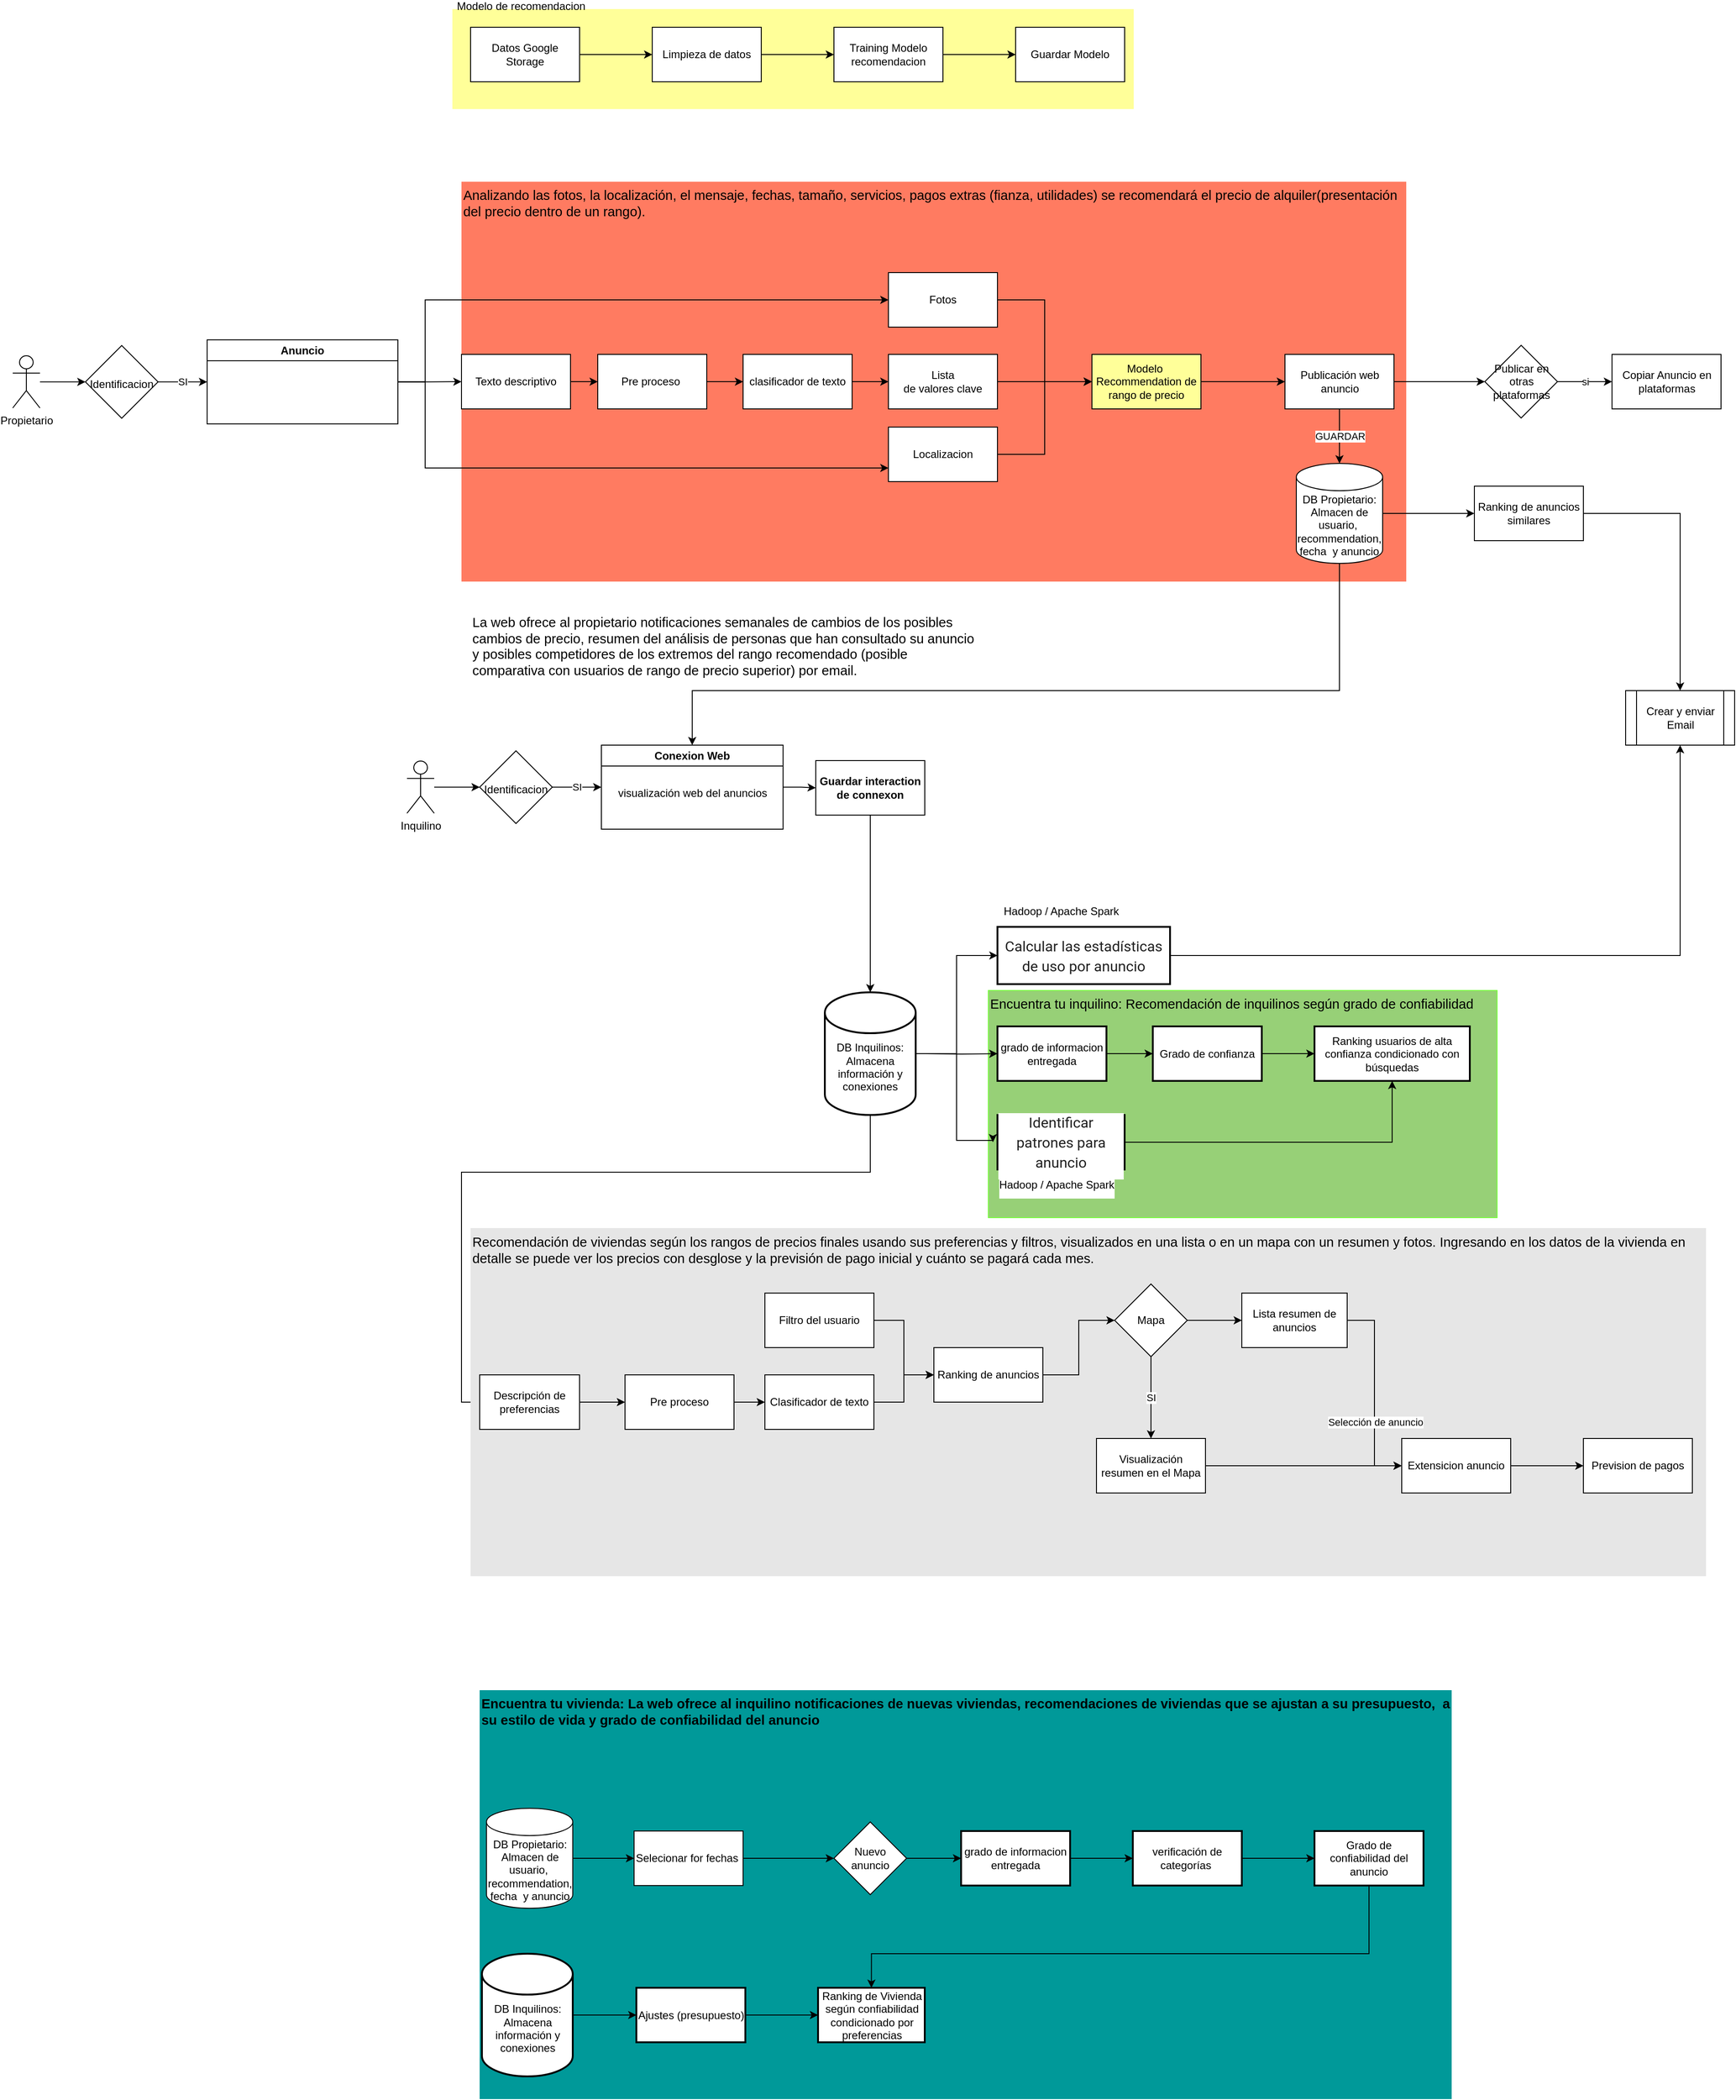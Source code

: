 <mxfile version="21.0.1" type="device"><diagram name="Página-1" id="zmsYQCtPYb3hmc1a7qE1"><mxGraphModel dx="2117" dy="2887" grid="1" gridSize="10" guides="1" tooltips="1" connect="1" arrows="1" fold="1" page="1" pageScale="1" pageWidth="827" pageHeight="1169" math="0" shadow="0"><root><mxCell id="0"/><mxCell id="1" parent="0"/><mxCell id="LyCH24pGIhQT-qo6G8IZ-169" value="Modelo de recomendacion" style="text;html=1;strokeColor=none;fillColor=#FFFF99;spacing=5;spacingTop=-20;whiteSpace=wrap;overflow=hidden;rounded=0;" vertex="1" parent="1"><mxGeometry x="70" y="-1340" width="750" height="110" as="geometry"/></mxCell><mxCell id="LyCH24pGIhQT-qo6G8IZ-71" value="" style="edgeStyle=orthogonalEdgeStyle;rounded=0;orthogonalLoop=1;jettySize=auto;html=1;" edge="1" parent="1" source="LyCH24pGIhQT-qo6G8IZ-1" target="LyCH24pGIhQT-qo6G8IZ-70"><mxGeometry relative="1" as="geometry"/></mxCell><mxCell id="LyCH24pGIhQT-qo6G8IZ-1" value="Inquilino" style="shape=umlActor;verticalLabelPosition=bottom;verticalAlign=top;html=1;outlineConnect=0;" vertex="1" parent="1"><mxGeometry x="20" y="-512.5" width="30" height="57.5" as="geometry"/></mxCell><mxCell id="LyCH24pGIhQT-qo6G8IZ-79" style="edgeStyle=orthogonalEdgeStyle;rounded=0;orthogonalLoop=1;jettySize=auto;html=1;entryX=0;entryY=0.5;entryDx=0;entryDy=0;" edge="1" parent="1" source="LyCH24pGIhQT-qo6G8IZ-2" target="LyCH24pGIhQT-qo6G8IZ-74"><mxGeometry relative="1" as="geometry"/></mxCell><mxCell id="LyCH24pGIhQT-qo6G8IZ-2" value="Conexion Web" style="swimlane;whiteSpace=wrap;html=1;" vertex="1" parent="1"><mxGeometry x="234" y="-530" width="200" height="92.5" as="geometry"/></mxCell><mxCell id="LyCH24pGIhQT-qo6G8IZ-3" value="visualización web del anuncios" style="text;html=1;align=center;verticalAlign=middle;resizable=0;points=[];autosize=1;strokeColor=none;fillColor=none;" vertex="1" parent="LyCH24pGIhQT-qo6G8IZ-2"><mxGeometry x="5" y="37.5" width="190" height="30" as="geometry"/></mxCell><mxCell id="LyCH24pGIhQT-qo6G8IZ-47" style="edgeStyle=orthogonalEdgeStyle;rounded=0;orthogonalLoop=1;jettySize=auto;html=1;entryX=0.5;entryY=1;entryDx=0;entryDy=0;" edge="1" parent="1" source="LyCH24pGIhQT-qo6G8IZ-8" target="LyCH24pGIhQT-qo6G8IZ-45"><mxGeometry relative="1" as="geometry"/></mxCell><mxCell id="LyCH24pGIhQT-qo6G8IZ-8" value="&lt;p style=&quot;border-color: var(--border-color); line-height: 1.38; background-color: rgb(255, 255, 255); margin-top: 6pt; margin-bottom: 0pt; padding: 0pt 0pt 5pt;&quot; dir=&quot;ltr&quot;&gt;&lt;span style=&quot;border-color: var(--border-color); font-size: 12pt; font-family: Roboto, sans-serif; color: rgb(33, 33, 33); background-color: transparent; font-variant-numeric: normal; font-variant-east-asian: normal; vertical-align: baseline;&quot;&gt;Calcular las estadísticas de uso por&amp;nbsp;&lt;/span&gt;&lt;span style=&quot;border-color: var(--border-color); background-color: transparent; color: rgb(33, 33, 33); font-family: Roboto, sans-serif; font-size: 12pt;&quot;&gt;anuncio&lt;/span&gt;&lt;br&gt;&lt;/p&gt;" style="whiteSpace=wrap;html=1;strokeWidth=2;" vertex="1" parent="1"><mxGeometry x="670" y="-330" width="190" height="63" as="geometry"/></mxCell><mxCell id="LyCH24pGIhQT-qo6G8IZ-10" value="&lt;p style=&quot;border-color: var(--border-color); line-height: 1.38; background-color: rgb(255, 255, 255); margin-top: 6pt; margin-bottom: 0pt; padding: 0pt 0pt 5pt;&quot; dir=&quot;ltr&quot;&gt;Hadoop / Apache Spark&lt;/p&gt;" style="text;whiteSpace=wrap;html=1;" vertex="1" parent="1"><mxGeometry x="675" y="-370" width="130" height="30" as="geometry"/></mxCell><mxCell id="LyCH24pGIhQT-qo6G8IZ-12" value="&lt;b id=&quot;docs-internal-guid-c45d3de4-7fff-0f8d-44d1-51d0de10156e&quot; style=&quot;font-weight:normal;&quot;&gt;&lt;span style=&quot;font-size: 11pt; font-family: Arial; color: rgb(0, 0, 0); background-color: transparent; font-weight: 400; font-style: normal; font-variant: normal; text-decoration: none; vertical-align: baseline;&quot;&gt;Analizando las fotos, la localización, el mensaje, fechas, tamaño, servicios, pagos extras (fianza, utilidades) se recomendará el precio de alquiler(presentación del precio dentro de un rango). &lt;/span&gt;&lt;/b&gt;" style="text;whiteSpace=wrap;html=1;fillColor=#FF7B61;" vertex="1" parent="1"><mxGeometry x="80" y="-1150" width="1040" height="440" as="geometry"/></mxCell><mxCell id="LyCH24pGIhQT-qo6G8IZ-24" style="edgeStyle=orthogonalEdgeStyle;rounded=0;orthogonalLoop=1;jettySize=auto;html=1;exitX=1;exitY=0.5;exitDx=0;exitDy=0;entryX=0;entryY=0.5;entryDx=0;entryDy=0;" edge="1" parent="1" source="LyCH24pGIhQT-qo6G8IZ-13" target="LyCH24pGIhQT-qo6G8IZ-14"><mxGeometry relative="1" as="geometry"/></mxCell><mxCell id="LyCH24pGIhQT-qo6G8IZ-13" value="Fotos" style="rounded=0;whiteSpace=wrap;html=1;" vertex="1" parent="1"><mxGeometry x="550" y="-1050" width="120" height="60" as="geometry"/></mxCell><mxCell id="LyCH24pGIhQT-qo6G8IZ-36" value="" style="edgeStyle=orthogonalEdgeStyle;rounded=0;orthogonalLoop=1;jettySize=auto;html=1;" edge="1" parent="1" source="LyCH24pGIhQT-qo6G8IZ-14" target="LyCH24pGIhQT-qo6G8IZ-35"><mxGeometry relative="1" as="geometry"/></mxCell><mxCell id="LyCH24pGIhQT-qo6G8IZ-14" value="Modelo&amp;nbsp; Recommendation de rango de precio" style="whiteSpace=wrap;html=1;rounded=0;fillColor=#FFFF99;" vertex="1" parent="1"><mxGeometry x="774" y="-960" width="120" height="60" as="geometry"/></mxCell><mxCell id="LyCH24pGIhQT-qo6G8IZ-25" style="edgeStyle=orthogonalEdgeStyle;rounded=0;orthogonalLoop=1;jettySize=auto;html=1;exitX=1;exitY=0.5;exitDx=0;exitDy=0;entryX=0;entryY=0.5;entryDx=0;entryDy=0;" edge="1" parent="1" source="LyCH24pGIhQT-qo6G8IZ-16" target="LyCH24pGIhQT-qo6G8IZ-14"><mxGeometry relative="1" as="geometry"/></mxCell><mxCell id="LyCH24pGIhQT-qo6G8IZ-16" value="Localizacion" style="rounded=0;whiteSpace=wrap;html=1;" vertex="1" parent="1"><mxGeometry x="550" y="-880" width="120" height="60" as="geometry"/></mxCell><mxCell id="LyCH24pGIhQT-qo6G8IZ-18" style="edgeStyle=orthogonalEdgeStyle;rounded=0;orthogonalLoop=1;jettySize=auto;html=1;exitX=1;exitY=0.5;exitDx=0;exitDy=0;entryX=0;entryY=0.5;entryDx=0;entryDy=0;" edge="1" parent="1" source="LyCH24pGIhQT-qo6G8IZ-17" target="LyCH24pGIhQT-qo6G8IZ-14"><mxGeometry relative="1" as="geometry"/></mxCell><mxCell id="LyCH24pGIhQT-qo6G8IZ-17" value="Lista &lt;br&gt;de valores clave" style="rounded=0;whiteSpace=wrap;html=1;" vertex="1" parent="1"><mxGeometry x="550" y="-960" width="120" height="60" as="geometry"/></mxCell><mxCell id="LyCH24pGIhQT-qo6G8IZ-29" style="edgeStyle=orthogonalEdgeStyle;rounded=0;orthogonalLoop=1;jettySize=auto;html=1;entryX=0;entryY=0.5;entryDx=0;entryDy=0;" edge="1" parent="1" source="LyCH24pGIhQT-qo6G8IZ-26" target="LyCH24pGIhQT-qo6G8IZ-17"><mxGeometry relative="1" as="geometry"/></mxCell><mxCell id="LyCH24pGIhQT-qo6G8IZ-26" value="clasificador de texto" style="rounded=0;whiteSpace=wrap;html=1;" vertex="1" parent="1"><mxGeometry x="390" y="-960" width="120" height="60" as="geometry"/></mxCell><mxCell id="LyCH24pGIhQT-qo6G8IZ-30" style="edgeStyle=orthogonalEdgeStyle;rounded=0;orthogonalLoop=1;jettySize=auto;html=1;exitX=1;exitY=0.5;exitDx=0;exitDy=0;" edge="1" parent="1" source="LyCH24pGIhQT-qo6G8IZ-27" target="LyCH24pGIhQT-qo6G8IZ-26"><mxGeometry relative="1" as="geometry"/></mxCell><mxCell id="LyCH24pGIhQT-qo6G8IZ-27" value="Pre proceso&amp;nbsp;" style="rounded=0;whiteSpace=wrap;html=1;" vertex="1" parent="1"><mxGeometry x="230" y="-960" width="120" height="60" as="geometry"/></mxCell><mxCell id="LyCH24pGIhQT-qo6G8IZ-31" style="edgeStyle=orthogonalEdgeStyle;rounded=0;orthogonalLoop=1;jettySize=auto;html=1;exitX=1;exitY=0.5;exitDx=0;exitDy=0;entryX=0;entryY=0.5;entryDx=0;entryDy=0;" edge="1" parent="1" source="LyCH24pGIhQT-qo6G8IZ-28" target="LyCH24pGIhQT-qo6G8IZ-27"><mxGeometry relative="1" as="geometry"/></mxCell><mxCell id="LyCH24pGIhQT-qo6G8IZ-28" value="Texto descriptivo" style="rounded=0;whiteSpace=wrap;html=1;" vertex="1" parent="1"><mxGeometry x="80" y="-960" width="120" height="60" as="geometry"/></mxCell><mxCell id="LyCH24pGIhQT-qo6G8IZ-44" value="" style="edgeStyle=orthogonalEdgeStyle;rounded=0;orthogonalLoop=1;jettySize=auto;html=1;" edge="1" parent="1" source="LyCH24pGIhQT-qo6G8IZ-34" target="LyCH24pGIhQT-qo6G8IZ-43"><mxGeometry relative="1" as="geometry"/></mxCell><mxCell id="LyCH24pGIhQT-qo6G8IZ-97" style="edgeStyle=orthogonalEdgeStyle;rounded=0;orthogonalLoop=1;jettySize=auto;html=1;entryX=0.5;entryY=0;entryDx=0;entryDy=0;" edge="1" parent="1" source="LyCH24pGIhQT-qo6G8IZ-34" target="LyCH24pGIhQT-qo6G8IZ-2"><mxGeometry relative="1" as="geometry"><Array as="points"><mxPoint x="1047" y="-590"/><mxPoint x="334" y="-590"/></Array></mxGeometry></mxCell><mxCell id="LyCH24pGIhQT-qo6G8IZ-34" value="DB Propietario:&lt;br&gt;Almacen de usuario,&amp;nbsp; recommendation, fecha&amp;nbsp; y anuncio" style="shape=cylinder3;whiteSpace=wrap;html=1;boundedLbl=1;backgroundOutline=1;size=15;" vertex="1" parent="1"><mxGeometry x="999" y="-840" width="95" height="110" as="geometry"/></mxCell><mxCell id="LyCH24pGIhQT-qo6G8IZ-37" value="GUARDAR" style="edgeStyle=orthogonalEdgeStyle;rounded=0;orthogonalLoop=1;jettySize=auto;html=1;" edge="1" parent="1" source="LyCH24pGIhQT-qo6G8IZ-35" target="LyCH24pGIhQT-qo6G8IZ-34"><mxGeometry relative="1" as="geometry"/></mxCell><mxCell id="LyCH24pGIhQT-qo6G8IZ-65" value="" style="edgeStyle=orthogonalEdgeStyle;rounded=0;orthogonalLoop=1;jettySize=auto;html=1;" edge="1" parent="1" source="LyCH24pGIhQT-qo6G8IZ-35" target="LyCH24pGIhQT-qo6G8IZ-64"><mxGeometry relative="1" as="geometry"/></mxCell><mxCell id="LyCH24pGIhQT-qo6G8IZ-35" value="Publicación web anuncio" style="whiteSpace=wrap;html=1;rounded=0;" vertex="1" parent="1"><mxGeometry x="986.5" y="-960" width="120" height="60" as="geometry"/></mxCell><mxCell id="LyCH24pGIhQT-qo6G8IZ-38" value="&lt;b id=&quot;docs-internal-guid-3d02693d-7fff-8a18-82ba-ca2ac3505c04&quot; style=&quot;font-weight:normal;&quot;&gt;&lt;span style=&quot;font-size: 11pt; font-family: Arial; color: rgb(0, 0, 0); background-color: transparent; font-weight: 400; font-style: normal; font-variant: normal; text-decoration: none; vertical-align: baseline;&quot;&gt;La web ofrece al propietario notificaciones semanales de cambios de los posibles cambios de precio, resumen del análisis de personas que han consultado su anuncio y posibles competidores de los extremos del rango recomendado (posible comparativa con usuarios de rango de precio superior) por email. &lt;/span&gt;&lt;/b&gt;" style="text;whiteSpace=wrap;html=1;" vertex="1" parent="1"><mxGeometry x="90" y="-680" width="560" height="110" as="geometry"/></mxCell><mxCell id="LyCH24pGIhQT-qo6G8IZ-46" value="" style="edgeStyle=orthogonalEdgeStyle;rounded=0;orthogonalLoop=1;jettySize=auto;html=1;" edge="1" parent="1" source="LyCH24pGIhQT-qo6G8IZ-43" target="LyCH24pGIhQT-qo6G8IZ-45"><mxGeometry relative="1" as="geometry"/></mxCell><mxCell id="LyCH24pGIhQT-qo6G8IZ-43" value="Ranking de anuncios similares" style="whiteSpace=wrap;html=1;" vertex="1" parent="1"><mxGeometry x="1195" y="-815" width="120" height="60" as="geometry"/></mxCell><mxCell id="LyCH24pGIhQT-qo6G8IZ-45" value="Crear y enviar Email" style="shape=process;whiteSpace=wrap;html=1;backgroundOutline=1;" vertex="1" parent="1"><mxGeometry x="1361.5" y="-590" width="120" height="60" as="geometry"/></mxCell><mxCell id="LyCH24pGIhQT-qo6G8IZ-49" value="&lt;b id=&quot;docs-internal-guid-24e8b343-7fff-d042-f1b2-3430c4bf978d&quot; style=&quot;font-weight:normal;&quot;&gt;&lt;span style=&quot;font-size: 11pt; font-family: Arial; color: rgb(0, 0, 0); background-color: transparent; font-weight: 400; font-style: normal; font-variant: normal; text-decoration: none; vertical-align: baseline;&quot;&gt;Encuentra tu inquilino: Recomendación de inquilinos según grado de confiabilidad&lt;/span&gt;&lt;/b&gt;" style="text;whiteSpace=wrap;html=1;strokeColor=#77FF3D;fillColor=#97D077;" vertex="1" parent="1"><mxGeometry x="660" y="-260" width="560" height="250" as="geometry"/></mxCell><mxCell id="LyCH24pGIhQT-qo6G8IZ-52" value="" style="edgeStyle=orthogonalEdgeStyle;rounded=0;orthogonalLoop=1;jettySize=auto;html=1;" edge="1" parent="1" target="LyCH24pGIhQT-qo6G8IZ-51"><mxGeometry relative="1" as="geometry"><mxPoint x="590" y="-190.5" as="sourcePoint"/></mxGeometry></mxCell><mxCell id="LyCH24pGIhQT-qo6G8IZ-86" style="edgeStyle=orthogonalEdgeStyle;rounded=0;orthogonalLoop=1;jettySize=auto;html=1;entryX=0;entryY=0.5;entryDx=0;entryDy=0;" edge="1" parent="1"><mxGeometry relative="1" as="geometry"><mxPoint x="575" y="-190.5" as="sourcePoint"/><mxPoint x="665" y="-93" as="targetPoint"/><Array as="points"><mxPoint x="625" y="-190"/><mxPoint x="625" y="-95"/><mxPoint x="665" y="-95"/></Array></mxGeometry></mxCell><mxCell id="LyCH24pGIhQT-qo6G8IZ-88" style="edgeStyle=orthogonalEdgeStyle;rounded=0;orthogonalLoop=1;jettySize=auto;html=1;exitX=1;exitY=0.5;exitDx=0;exitDy=0;exitPerimeter=0;entryX=0;entryY=0.5;entryDx=0;entryDy=0;" edge="1" parent="1" source="LyCH24pGIhQT-qo6G8IZ-50" target="LyCH24pGIhQT-qo6G8IZ-8"><mxGeometry relative="1" as="geometry"/></mxCell><mxCell id="LyCH24pGIhQT-qo6G8IZ-118" style="edgeStyle=orthogonalEdgeStyle;rounded=0;orthogonalLoop=1;jettySize=auto;html=1;exitX=0.5;exitY=1;exitDx=0;exitDy=0;exitPerimeter=0;entryX=0;entryY=0.5;entryDx=0;entryDy=0;" edge="1" parent="1" target="LyCH24pGIhQT-qo6G8IZ-105"><mxGeometry relative="1" as="geometry"><mxPoint x="530" y="-410" as="sourcePoint"/><Array as="points"><mxPoint x="530" y="-60"/><mxPoint x="80" y="-60"/><mxPoint x="80" y="193"/></Array></mxGeometry></mxCell><mxCell id="LyCH24pGIhQT-qo6G8IZ-50" value="&lt;br&gt;&lt;br&gt;DB Inquilinos: Almacena información y conexiones" style="strokeWidth=2;html=1;shape=mxgraph.flowchart.database;whiteSpace=wrap;" vertex="1" parent="1"><mxGeometry x="480" y="-258" width="100" height="135" as="geometry"/></mxCell><mxCell id="LyCH24pGIhQT-qo6G8IZ-155" style="edgeStyle=orthogonalEdgeStyle;rounded=0;orthogonalLoop=1;jettySize=auto;html=1;" edge="1" parent="1" source="LyCH24pGIhQT-qo6G8IZ-51" target="LyCH24pGIhQT-qo6G8IZ-62"><mxGeometry relative="1" as="geometry"/></mxCell><mxCell id="LyCH24pGIhQT-qo6G8IZ-51" value="grado de informacion entregada" style="whiteSpace=wrap;html=1;strokeWidth=2;" vertex="1" parent="1"><mxGeometry x="670" y="-220.5" width="120" height="60" as="geometry"/></mxCell><mxCell id="LyCH24pGIhQT-qo6G8IZ-54" value="Ranking usuarios de alta confianza condicionado con búsquedas" style="whiteSpace=wrap;html=1;strokeWidth=2;" vertex="1" parent="1"><mxGeometry x="1019" y="-220.5" width="171" height="60" as="geometry"/></mxCell><mxCell id="LyCH24pGIhQT-qo6G8IZ-157" style="edgeStyle=orthogonalEdgeStyle;rounded=0;orthogonalLoop=1;jettySize=auto;html=1;exitX=1;exitY=0.5;exitDx=0;exitDy=0;entryX=0.5;entryY=1;entryDx=0;entryDy=0;" edge="1" parent="1" source="LyCH24pGIhQT-qo6G8IZ-56" target="LyCH24pGIhQT-qo6G8IZ-54"><mxGeometry relative="1" as="geometry"/></mxCell><mxCell id="LyCH24pGIhQT-qo6G8IZ-56" value="&lt;p style=&quot;border-color: var(--border-color); line-height: 1.38; background-color: rgb(255, 255, 255); margin-top: 6pt; margin-bottom: 0pt; padding: 0pt 0pt 5pt;&quot; dir=&quot;ltr&quot;&gt;&lt;span style=&quot;border-color: var(--border-color); background-color: transparent; color: rgb(33, 33, 33); font-family: Roboto, sans-serif; font-size: 12pt;&quot;&gt;Identificar patrones para anuncio&lt;/span&gt;&lt;br&gt;&lt;/p&gt;" style="whiteSpace=wrap;html=1;strokeWidth=2;" vertex="1" parent="1"><mxGeometry x="670" y="-123" width="140" height="60" as="geometry"/></mxCell><mxCell id="LyCH24pGIhQT-qo6G8IZ-156" style="edgeStyle=orthogonalEdgeStyle;rounded=0;orthogonalLoop=1;jettySize=auto;html=1;exitX=1;exitY=0.5;exitDx=0;exitDy=0;" edge="1" parent="1" source="LyCH24pGIhQT-qo6G8IZ-62" target="LyCH24pGIhQT-qo6G8IZ-54"><mxGeometry relative="1" as="geometry"/></mxCell><mxCell id="LyCH24pGIhQT-qo6G8IZ-62" value="Grado de confianza" style="whiteSpace=wrap;html=1;strokeWidth=2;" vertex="1" parent="1"><mxGeometry x="841" y="-220.5" width="120" height="60" as="geometry"/></mxCell><mxCell id="LyCH24pGIhQT-qo6G8IZ-67" value="si" style="edgeStyle=orthogonalEdgeStyle;rounded=0;orthogonalLoop=1;jettySize=auto;html=1;" edge="1" parent="1" source="LyCH24pGIhQT-qo6G8IZ-64" target="LyCH24pGIhQT-qo6G8IZ-66"><mxGeometry relative="1" as="geometry"/></mxCell><mxCell id="LyCH24pGIhQT-qo6G8IZ-64" value="Publicar en otras plataformas" style="rhombus;whiteSpace=wrap;html=1;rounded=0;" vertex="1" parent="1"><mxGeometry x="1206.5" y="-970" width="80" height="80" as="geometry"/></mxCell><mxCell id="LyCH24pGIhQT-qo6G8IZ-66" value="Copiar Anuncio en plataformas" style="whiteSpace=wrap;html=1;rounded=0;" vertex="1" parent="1"><mxGeometry x="1346.5" y="-960" width="120" height="60" as="geometry"/></mxCell><mxCell id="LyCH24pGIhQT-qo6G8IZ-73" value="SI" style="edgeStyle=orthogonalEdgeStyle;rounded=0;orthogonalLoop=1;jettySize=auto;html=1;exitX=1;exitY=0.5;exitDx=0;exitDy=0;entryX=0;entryY=0.5;entryDx=0;entryDy=0;" edge="1" parent="1" source="LyCH24pGIhQT-qo6G8IZ-70" target="LyCH24pGIhQT-qo6G8IZ-2"><mxGeometry relative="1" as="geometry"/></mxCell><mxCell id="LyCH24pGIhQT-qo6G8IZ-70" value="&lt;br&gt;&lt;br&gt;Identificacion" style="rhombus;whiteSpace=wrap;html=1;verticalAlign=top;" vertex="1" parent="1"><mxGeometry x="100" y="-523.75" width="80" height="80" as="geometry"/></mxCell><mxCell id="LyCH24pGIhQT-qo6G8IZ-82" style="edgeStyle=orthogonalEdgeStyle;rounded=0;orthogonalLoop=1;jettySize=auto;html=1;entryX=0.5;entryY=0;entryDx=0;entryDy=0;entryPerimeter=0;" edge="1" parent="1" source="LyCH24pGIhQT-qo6G8IZ-74" target="LyCH24pGIhQT-qo6G8IZ-50"><mxGeometry relative="1" as="geometry"/></mxCell><mxCell id="LyCH24pGIhQT-qo6G8IZ-74" value="Guardar interaction de connexon" style="whiteSpace=wrap;html=1;fontStyle=1;startSize=23;" vertex="1" parent="1"><mxGeometry x="470" y="-513" width="120" height="60" as="geometry"/></mxCell><mxCell id="LyCH24pGIhQT-qo6G8IZ-90" value="&lt;p style=&quot;border-color: var(--border-color); line-height: 1.38; background-color: rgb(255, 255, 255); margin-top: 6pt; margin-bottom: 0pt; padding: 0pt 0pt 5pt;&quot; dir=&quot;ltr&quot;&gt;Hadoop / Apache Spark&lt;/p&gt;" style="text;whiteSpace=wrap;html=1;" vertex="1" parent="1"><mxGeometry x="670" y="-69" width="130" height="30" as="geometry"/></mxCell><mxCell id="LyCH24pGIhQT-qo6G8IZ-92" value="&lt;b id=&quot;docs-internal-guid-47d193ed-7fff-2908-2c2e-17dcf37c95c1&quot; style=&quot;font-weight:normal;&quot;&gt;&lt;span style=&quot;font-size: 11pt; font-family: Arial; color: rgb(0, 0, 0); background-color: transparent; font-weight: 400; font-style: normal; font-variant: normal; text-decoration: none; vertical-align: baseline;&quot;&gt;Recomendación de viviendas según los rangos de precios finales usando sus preferencias y filtros, visualizados en una lista o en un mapa con un resumen y fotos. Ingresando en los datos de la vivienda en detalle se puede ver los precios con desglose y la previsión de pago inicial y cuánto se pagará cada mes.&lt;/span&gt;&lt;/b&gt;" style="text;whiteSpace=wrap;html=1;fillColor=#E6E6E6;" vertex="1" parent="1"><mxGeometry x="90" y="1.5" width="1360" height="383" as="geometry"/></mxCell><mxCell id="LyCH24pGIhQT-qo6G8IZ-123" value="" style="edgeStyle=orthogonalEdgeStyle;rounded=0;orthogonalLoop=1;jettySize=auto;html=1;" edge="1" parent="1" source="LyCH24pGIhQT-qo6G8IZ-102" target="LyCH24pGIhQT-qo6G8IZ-122"><mxGeometry relative="1" as="geometry"/></mxCell><mxCell id="LyCH24pGIhQT-qo6G8IZ-102" value="Filtro del usuario" style="whiteSpace=wrap;html=1;" vertex="1" parent="1"><mxGeometry x="414" y="73" width="120" height="60" as="geometry"/></mxCell><mxCell id="LyCH24pGIhQT-qo6G8IZ-124" style="edgeStyle=orthogonalEdgeStyle;rounded=0;orthogonalLoop=1;jettySize=auto;html=1;entryX=0;entryY=0.5;entryDx=0;entryDy=0;" edge="1" parent="1" source="LyCH24pGIhQT-qo6G8IZ-103" target="LyCH24pGIhQT-qo6G8IZ-122"><mxGeometry relative="1" as="geometry"/></mxCell><mxCell id="LyCH24pGIhQT-qo6G8IZ-103" value="Clasificador de texto" style="whiteSpace=wrap;html=1;" vertex="1" parent="1"><mxGeometry x="414" y="163" width="120" height="60" as="geometry"/></mxCell><mxCell id="LyCH24pGIhQT-qo6G8IZ-107" value="" style="edgeStyle=orthogonalEdgeStyle;rounded=0;orthogonalLoop=1;jettySize=auto;html=1;" edge="1" parent="1" source="LyCH24pGIhQT-qo6G8IZ-104" target="LyCH24pGIhQT-qo6G8IZ-103"><mxGeometry relative="1" as="geometry"/></mxCell><mxCell id="LyCH24pGIhQT-qo6G8IZ-104" value="Pre proceso" style="whiteSpace=wrap;html=1;" vertex="1" parent="1"><mxGeometry x="260" y="163" width="120" height="60" as="geometry"/></mxCell><mxCell id="LyCH24pGIhQT-qo6G8IZ-106" value="" style="edgeStyle=orthogonalEdgeStyle;rounded=0;orthogonalLoop=1;jettySize=auto;html=1;" edge="1" parent="1" source="LyCH24pGIhQT-qo6G8IZ-105" target="LyCH24pGIhQT-qo6G8IZ-104"><mxGeometry relative="1" as="geometry"/></mxCell><mxCell id="LyCH24pGIhQT-qo6G8IZ-105" value="Descripción de preferencias" style="whiteSpace=wrap;html=1;" vertex="1" parent="1"><mxGeometry x="100" y="163" width="110" height="60" as="geometry"/></mxCell><mxCell id="LyCH24pGIhQT-qo6G8IZ-114" value="" style="edgeStyle=orthogonalEdgeStyle;rounded=0;orthogonalLoop=1;jettySize=auto;html=1;" edge="1" parent="1" source="LyCH24pGIhQT-qo6G8IZ-111" target="LyCH24pGIhQT-qo6G8IZ-113"><mxGeometry relative="1" as="geometry"/></mxCell><mxCell id="LyCH24pGIhQT-qo6G8IZ-117" value="SI" style="edgeStyle=orthogonalEdgeStyle;rounded=0;orthogonalLoop=1;jettySize=auto;html=1;" edge="1" parent="1" source="LyCH24pGIhQT-qo6G8IZ-111" target="LyCH24pGIhQT-qo6G8IZ-116"><mxGeometry relative="1" as="geometry"/></mxCell><mxCell id="LyCH24pGIhQT-qo6G8IZ-111" value="Mapa" style="rhombus;whiteSpace=wrap;html=1;" vertex="1" parent="1"><mxGeometry x="799" y="63" width="80" height="80" as="geometry"/></mxCell><mxCell id="LyCH24pGIhQT-qo6G8IZ-121" style="edgeStyle=orthogonalEdgeStyle;rounded=0;orthogonalLoop=1;jettySize=auto;html=1;entryX=0;entryY=0.5;entryDx=0;entryDy=0;" edge="1" parent="1" source="LyCH24pGIhQT-qo6G8IZ-113" target="LyCH24pGIhQT-qo6G8IZ-119"><mxGeometry relative="1" as="geometry"/></mxCell><mxCell id="LyCH24pGIhQT-qo6G8IZ-126" value="Selección de anuncio" style="edgeLabel;html=1;align=center;verticalAlign=middle;resizable=0;points=[];" vertex="1" connectable="0" parent="LyCH24pGIhQT-qo6G8IZ-121"><mxGeometry x="0.293" y="1" relative="1" as="geometry"><mxPoint as="offset"/></mxGeometry></mxCell><mxCell id="LyCH24pGIhQT-qo6G8IZ-113" value="Lista resumen de anuncios" style="whiteSpace=wrap;html=1;" vertex="1" parent="1"><mxGeometry x="939" y="73" width="116" height="60" as="geometry"/></mxCell><mxCell id="LyCH24pGIhQT-qo6G8IZ-120" value="" style="edgeStyle=orthogonalEdgeStyle;rounded=0;orthogonalLoop=1;jettySize=auto;html=1;" edge="1" parent="1" source="LyCH24pGIhQT-qo6G8IZ-116" target="LyCH24pGIhQT-qo6G8IZ-119"><mxGeometry relative="1" as="geometry"/></mxCell><mxCell id="LyCH24pGIhQT-qo6G8IZ-116" value="Visualización resumen en el Mapa" style="whiteSpace=wrap;html=1;" vertex="1" parent="1"><mxGeometry x="779" y="233" width="120" height="60" as="geometry"/></mxCell><mxCell id="LyCH24pGIhQT-qo6G8IZ-128" value="" style="edgeStyle=orthogonalEdgeStyle;rounded=0;orthogonalLoop=1;jettySize=auto;html=1;" edge="1" parent="1" source="LyCH24pGIhQT-qo6G8IZ-119" target="LyCH24pGIhQT-qo6G8IZ-127"><mxGeometry relative="1" as="geometry"/></mxCell><mxCell id="LyCH24pGIhQT-qo6G8IZ-119" value="Extensicion anuncio" style="whiteSpace=wrap;html=1;" vertex="1" parent="1"><mxGeometry x="1115" y="233" width="120" height="60" as="geometry"/></mxCell><mxCell id="LyCH24pGIhQT-qo6G8IZ-125" style="edgeStyle=orthogonalEdgeStyle;rounded=0;orthogonalLoop=1;jettySize=auto;html=1;exitX=1;exitY=0.5;exitDx=0;exitDy=0;entryX=0;entryY=0.5;entryDx=0;entryDy=0;" edge="1" parent="1" source="LyCH24pGIhQT-qo6G8IZ-122" target="LyCH24pGIhQT-qo6G8IZ-111"><mxGeometry relative="1" as="geometry"/></mxCell><mxCell id="LyCH24pGIhQT-qo6G8IZ-122" value="Ranking de anuncios" style="whiteSpace=wrap;html=1;" vertex="1" parent="1"><mxGeometry x="600" y="133" width="120" height="60" as="geometry"/></mxCell><mxCell id="LyCH24pGIhQT-qo6G8IZ-127" value="Prevision de pagos" style="whiteSpace=wrap;html=1;" vertex="1" parent="1"><mxGeometry x="1315" y="233" width="120" height="60" as="geometry"/></mxCell><mxCell id="LyCH24pGIhQT-qo6G8IZ-129" value="&lt;b id=&quot;docs-internal-guid-25d16ac2-7fff-ea75-83e2-1e208f40ae82&quot; style=&quot;font-weight:normal;&quot;&gt;&lt;span style=&quot;font-size: 11pt; font-family: Arial; color: rgb(0, 0, 0); background-color: transparent; font-weight: 700; font-style: normal; font-variant: normal; text-decoration: none; vertical-align: baseline;&quot;&gt;Encuentra tu vivienda: La web ofrece al inquilino notificaciones de nuevas viviendas, recomendaciones de viviendas que se ajustan a su presupuesto,&amp;nbsp; a su estilo de vida y grado de confiabilidad del anuncio&lt;/span&gt;&lt;/b&gt;" style="text;whiteSpace=wrap;html=1;fillColor=#009999;" vertex="1" parent="1"><mxGeometry x="100" y="510" width="1070" height="450" as="geometry"/></mxCell><mxCell id="LyCH24pGIhQT-qo6G8IZ-132" value="" style="edgeStyle=orthogonalEdgeStyle;rounded=0;orthogonalLoop=1;jettySize=auto;html=1;" edge="1" parent="1" source="LyCH24pGIhQT-qo6G8IZ-130" target="LyCH24pGIhQT-qo6G8IZ-131"><mxGeometry relative="1" as="geometry"/></mxCell><mxCell id="LyCH24pGIhQT-qo6G8IZ-130" value="DB Propietario:&lt;br&gt;Almacen de usuario,&amp;nbsp; recommendation, fecha&amp;nbsp; y anuncio" style="shape=cylinder3;whiteSpace=wrap;html=1;boundedLbl=1;backgroundOutline=1;size=15;" vertex="1" parent="1"><mxGeometry x="107.5" y="640" width="95" height="110" as="geometry"/></mxCell><mxCell id="LyCH24pGIhQT-qo6G8IZ-136" value="" style="edgeStyle=orthogonalEdgeStyle;rounded=0;orthogonalLoop=1;jettySize=auto;html=1;" edge="1" parent="1" source="LyCH24pGIhQT-qo6G8IZ-131" target="LyCH24pGIhQT-qo6G8IZ-135"><mxGeometry relative="1" as="geometry"/></mxCell><mxCell id="LyCH24pGIhQT-qo6G8IZ-131" value="Selecionar for fechas&amp;nbsp;" style="whiteSpace=wrap;html=1;" vertex="1" parent="1"><mxGeometry x="270" y="665" width="120" height="60" as="geometry"/></mxCell><mxCell id="LyCH24pGIhQT-qo6G8IZ-147" style="edgeStyle=orthogonalEdgeStyle;rounded=0;orthogonalLoop=1;jettySize=auto;html=1;exitX=1;exitY=0.5;exitDx=0;exitDy=0;entryX=0;entryY=0.5;entryDx=0;entryDy=0;" edge="1" parent="1" source="LyCH24pGIhQT-qo6G8IZ-135" target="LyCH24pGIhQT-qo6G8IZ-143"><mxGeometry relative="1" as="geometry"/></mxCell><mxCell id="LyCH24pGIhQT-qo6G8IZ-135" value="Nuevo anuncio" style="rhombus;whiteSpace=wrap;html=1;" vertex="1" parent="1"><mxGeometry x="490" y="655" width="80" height="80" as="geometry"/></mxCell><mxCell id="LyCH24pGIhQT-qo6G8IZ-141" value="" style="edgeStyle=orthogonalEdgeStyle;rounded=0;orthogonalLoop=1;jettySize=auto;html=1;" edge="1" parent="1" source="LyCH24pGIhQT-qo6G8IZ-139" target="LyCH24pGIhQT-qo6G8IZ-140"><mxGeometry relative="1" as="geometry"/></mxCell><mxCell id="LyCH24pGIhQT-qo6G8IZ-139" value="&lt;br&gt;&lt;br&gt;DB Inquilinos: Almacena información y conexiones" style="strokeWidth=2;html=1;shape=mxgraph.flowchart.database;whiteSpace=wrap;" vertex="1" parent="1"><mxGeometry x="102.5" y="800" width="100" height="135" as="geometry"/></mxCell><mxCell id="LyCH24pGIhQT-qo6G8IZ-150" value="" style="edgeStyle=orthogonalEdgeStyle;rounded=0;orthogonalLoop=1;jettySize=auto;html=1;" edge="1" parent="1" source="LyCH24pGIhQT-qo6G8IZ-140" target="LyCH24pGIhQT-qo6G8IZ-149"><mxGeometry relative="1" as="geometry"/></mxCell><mxCell id="LyCH24pGIhQT-qo6G8IZ-140" value="Ajustes (presupuesto)" style="whiteSpace=wrap;html=1;strokeWidth=2;" vertex="1" parent="1"><mxGeometry x="272.5" y="837.5" width="120" height="60" as="geometry"/></mxCell><mxCell id="LyCH24pGIhQT-qo6G8IZ-148" style="edgeStyle=orthogonalEdgeStyle;rounded=0;orthogonalLoop=1;jettySize=auto;html=1;" edge="1" parent="1" source="LyCH24pGIhQT-qo6G8IZ-143" target="LyCH24pGIhQT-qo6G8IZ-145"><mxGeometry relative="1" as="geometry"/></mxCell><mxCell id="LyCH24pGIhQT-qo6G8IZ-143" value="grado de informacion entregada" style="whiteSpace=wrap;html=1;strokeWidth=2;" vertex="1" parent="1"><mxGeometry x="630" y="665" width="120" height="60" as="geometry"/></mxCell><mxCell id="LyCH24pGIhQT-qo6G8IZ-152" value="" style="edgeStyle=orthogonalEdgeStyle;rounded=0;orthogonalLoop=1;jettySize=auto;html=1;" edge="1" parent="1" source="LyCH24pGIhQT-qo6G8IZ-145" target="LyCH24pGIhQT-qo6G8IZ-151"><mxGeometry relative="1" as="geometry"/></mxCell><mxCell id="LyCH24pGIhQT-qo6G8IZ-145" value="verificación de categorías&amp;nbsp;" style="whiteSpace=wrap;html=1;strokeWidth=2;" vertex="1" parent="1"><mxGeometry x="819" y="665" width="120" height="60" as="geometry"/></mxCell><mxCell id="LyCH24pGIhQT-qo6G8IZ-149" value="Ranking de Vivienda según confiabilidad condicionado por preferencias" style="whiteSpace=wrap;html=1;strokeWidth=2;" vertex="1" parent="1"><mxGeometry x="472.5" y="837.5" width="117.5" height="60" as="geometry"/></mxCell><mxCell id="LyCH24pGIhQT-qo6G8IZ-158" style="edgeStyle=orthogonalEdgeStyle;rounded=0;orthogonalLoop=1;jettySize=auto;html=1;entryX=0.5;entryY=0;entryDx=0;entryDy=0;" edge="1" parent="1" source="LyCH24pGIhQT-qo6G8IZ-151" target="LyCH24pGIhQT-qo6G8IZ-149"><mxGeometry relative="1" as="geometry"><Array as="points"><mxPoint x="1079" y="800"/><mxPoint x="531" y="800"/></Array></mxGeometry></mxCell><mxCell id="LyCH24pGIhQT-qo6G8IZ-151" value="Grado de confiabilidad del anuncio" style="whiteSpace=wrap;html=1;strokeWidth=2;" vertex="1" parent="1"><mxGeometry x="1019" y="665" width="120" height="60" as="geometry"/></mxCell><mxCell id="LyCH24pGIhQT-qo6G8IZ-162" value="" style="edgeStyle=orthogonalEdgeStyle;rounded=0;orthogonalLoop=1;jettySize=auto;html=1;" edge="1" parent="1" source="LyCH24pGIhQT-qo6G8IZ-160" target="LyCH24pGIhQT-qo6G8IZ-161"><mxGeometry relative="1" as="geometry"/></mxCell><mxCell id="LyCH24pGIhQT-qo6G8IZ-160" value="Datos Google Storage" style="rounded=0;whiteSpace=wrap;html=1;" vertex="1" parent="1"><mxGeometry x="90" y="-1320" width="120" height="60" as="geometry"/></mxCell><mxCell id="LyCH24pGIhQT-qo6G8IZ-164" value="" style="edgeStyle=orthogonalEdgeStyle;rounded=0;orthogonalLoop=1;jettySize=auto;html=1;" edge="1" parent="1" source="LyCH24pGIhQT-qo6G8IZ-161" target="LyCH24pGIhQT-qo6G8IZ-163"><mxGeometry relative="1" as="geometry"/></mxCell><mxCell id="LyCH24pGIhQT-qo6G8IZ-161" value="Limpieza de datos" style="rounded=0;whiteSpace=wrap;html=1;" vertex="1" parent="1"><mxGeometry x="290" y="-1320" width="120" height="60" as="geometry"/></mxCell><mxCell id="LyCH24pGIhQT-qo6G8IZ-168" value="" style="edgeStyle=orthogonalEdgeStyle;rounded=0;orthogonalLoop=1;jettySize=auto;html=1;" edge="1" parent="1" source="LyCH24pGIhQT-qo6G8IZ-163" target="LyCH24pGIhQT-qo6G8IZ-167"><mxGeometry relative="1" as="geometry"/></mxCell><mxCell id="LyCH24pGIhQT-qo6G8IZ-163" value="Training Modelo recomendacion" style="whiteSpace=wrap;html=1;rounded=0;" vertex="1" parent="1"><mxGeometry x="490" y="-1320" width="120" height="60" as="geometry"/></mxCell><mxCell id="LyCH24pGIhQT-qo6G8IZ-167" value="Guardar Modelo" style="whiteSpace=wrap;html=1;rounded=0;" vertex="1" parent="1"><mxGeometry x="690" y="-1320" width="120" height="60" as="geometry"/></mxCell><mxCell id="LyCH24pGIhQT-qo6G8IZ-176" value="" style="edgeStyle=orthogonalEdgeStyle;rounded=0;orthogonalLoop=1;jettySize=auto;html=1;" edge="1" parent="1" source="LyCH24pGIhQT-qo6G8IZ-177" target="LyCH24pGIhQT-qo6G8IZ-181"><mxGeometry relative="1" as="geometry"/></mxCell><mxCell id="LyCH24pGIhQT-qo6G8IZ-177" value="Propietario" style="shape=umlActor;verticalLabelPosition=bottom;verticalAlign=top;html=1;outlineConnect=0;" vertex="1" parent="1"><mxGeometry x="-414" y="-958.5" width="30" height="57.5" as="geometry"/></mxCell><mxCell id="LyCH24pGIhQT-qo6G8IZ-182" style="edgeStyle=orthogonalEdgeStyle;rounded=0;orthogonalLoop=1;jettySize=auto;html=1;entryX=0;entryY=0.5;entryDx=0;entryDy=0;" edge="1" parent="1" source="LyCH24pGIhQT-qo6G8IZ-178" target="LyCH24pGIhQT-qo6G8IZ-28"><mxGeometry relative="1" as="geometry"/></mxCell><mxCell id="LyCH24pGIhQT-qo6G8IZ-185" style="edgeStyle=orthogonalEdgeStyle;rounded=0;orthogonalLoop=1;jettySize=auto;html=1;exitX=1;exitY=0.5;exitDx=0;exitDy=0;entryX=0;entryY=0.75;entryDx=0;entryDy=0;" edge="1" parent="1" source="LyCH24pGIhQT-qo6G8IZ-178" target="LyCH24pGIhQT-qo6G8IZ-16"><mxGeometry relative="1" as="geometry"><Array as="points"><mxPoint x="40" y="-930"/><mxPoint x="40" y="-835"/></Array></mxGeometry></mxCell><mxCell id="LyCH24pGIhQT-qo6G8IZ-186" style="edgeStyle=orthogonalEdgeStyle;rounded=0;orthogonalLoop=1;jettySize=auto;html=1;exitX=1;exitY=0.5;exitDx=0;exitDy=0;entryX=0;entryY=0.5;entryDx=0;entryDy=0;" edge="1" parent="1" source="LyCH24pGIhQT-qo6G8IZ-178" target="LyCH24pGIhQT-qo6G8IZ-13"><mxGeometry relative="1" as="geometry"><Array as="points"><mxPoint x="40" y="-930"/><mxPoint x="40" y="-1020"/></Array></mxGeometry></mxCell><mxCell id="LyCH24pGIhQT-qo6G8IZ-178" value="Anuncio" style="swimlane;whiteSpace=wrap;html=1;" vertex="1" parent="1"><mxGeometry x="-200" y="-976" width="210" height="92.5" as="geometry"/></mxCell><mxCell id="LyCH24pGIhQT-qo6G8IZ-180" value="SI" style="edgeStyle=orthogonalEdgeStyle;rounded=0;orthogonalLoop=1;jettySize=auto;html=1;exitX=1;exitY=0.5;exitDx=0;exitDy=0;entryX=0;entryY=0.5;entryDx=0;entryDy=0;" edge="1" parent="1" source="LyCH24pGIhQT-qo6G8IZ-181" target="LyCH24pGIhQT-qo6G8IZ-178"><mxGeometry relative="1" as="geometry"/></mxCell><mxCell id="LyCH24pGIhQT-qo6G8IZ-181" value="&lt;br&gt;&lt;br&gt;Identificacion" style="rhombus;whiteSpace=wrap;html=1;verticalAlign=top;" vertex="1" parent="1"><mxGeometry x="-334" y="-969.75" width="80" height="80" as="geometry"/></mxCell></root></mxGraphModel></diagram></mxfile>